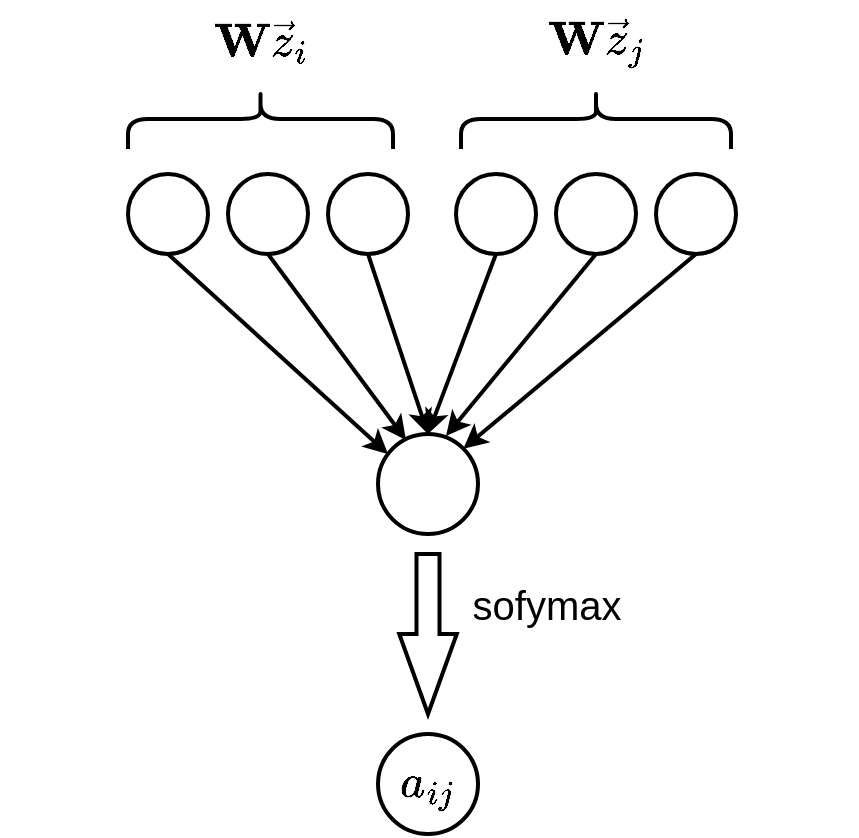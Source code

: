 <mxfile version="22.1.20" type="github">
  <diagram name="第 1 页" id="dtwlA8CM1EAMrB4R6o4k">
    <mxGraphModel dx="1434" dy="772" grid="1" gridSize="10" guides="1" tooltips="1" connect="1" arrows="1" fold="1" page="1" pageScale="1" pageWidth="827" pageHeight="1169" math="1" shadow="0">
      <root>
        <mxCell id="0" />
        <mxCell id="1" parent="0" />
        <mxCell id="FHqDacJqW2dHZCzbGffp-4" style="edgeStyle=orthogonalEdgeStyle;rounded=0;orthogonalLoop=1;jettySize=auto;html=1;exitX=0.5;exitY=1;exitDx=0;exitDy=0;strokeColor=none;strokeWidth=2;" parent="1" source="FHqDacJqW2dHZCzbGffp-13" edge="1">
          <mxGeometry relative="1" as="geometry">
            <mxPoint x="400" y="440" as="targetPoint" />
            <Array as="points">
              <mxPoint x="230" y="350" />
              <mxPoint x="401" y="350" />
            </Array>
          </mxGeometry>
        </mxCell>
        <mxCell id="8rZRUr9rOCkmoA-Tfgv--1" value="" style="ellipse;whiteSpace=wrap;html=1;aspect=fixed;strokeWidth=2;" parent="1" vertex="1">
          <mxGeometry x="250" y="230" width="40" height="40" as="geometry" />
        </mxCell>
        <mxCell id="8rZRUr9rOCkmoA-Tfgv--2" value="" style="ellipse;whiteSpace=wrap;html=1;aspect=fixed;strokeWidth=2;" parent="1" vertex="1">
          <mxGeometry x="300" y="230" width="40" height="40" as="geometry" />
        </mxCell>
        <mxCell id="8rZRUr9rOCkmoA-Tfgv--3" value="" style="ellipse;whiteSpace=wrap;html=1;aspect=fixed;strokeWidth=2;" parent="1" vertex="1">
          <mxGeometry x="350" y="230" width="40" height="40" as="geometry" />
        </mxCell>
        <mxCell id="8rZRUr9rOCkmoA-Tfgv--6" value="" style="ellipse;whiteSpace=wrap;html=1;aspect=fixed;strokeWidth=2;" parent="1" vertex="1">
          <mxGeometry x="414" y="230" width="40" height="40" as="geometry" />
        </mxCell>
        <mxCell id="8rZRUr9rOCkmoA-Tfgv--7" value="" style="ellipse;whiteSpace=wrap;html=1;aspect=fixed;strokeWidth=2;" parent="1" vertex="1">
          <mxGeometry x="464" y="230" width="40" height="40" as="geometry" />
        </mxCell>
        <mxCell id="8rZRUr9rOCkmoA-Tfgv--8" value="" style="ellipse;whiteSpace=wrap;html=1;aspect=fixed;strokeWidth=2;" parent="1" vertex="1">
          <mxGeometry x="514" y="230" width="40" height="40" as="geometry" />
        </mxCell>
        <mxCell id="8rZRUr9rOCkmoA-Tfgv--12" value="" style="shape=curlyBracket;whiteSpace=wrap;html=1;rounded=1;labelPosition=left;verticalLabelPosition=middle;align=right;verticalAlign=middle;size=0.5;rotation=90;strokeWidth=2;fontSize=12;" parent="1" vertex="1">
          <mxGeometry x="301.25" y="136.25" width="30" height="132.5" as="geometry" />
        </mxCell>
        <mxCell id="8rZRUr9rOCkmoA-Tfgv--14" value="" style="shape=curlyBracket;whiteSpace=wrap;html=1;rounded=1;labelPosition=left;verticalLabelPosition=middle;align=right;verticalAlign=middle;size=0.5;rotation=90;strokeWidth=2;" parent="1" vertex="1">
          <mxGeometry x="469" y="135" width="30" height="135" as="geometry" />
        </mxCell>
        <mxCell id="8rZRUr9rOCkmoA-Tfgv--16" value="$$\mathbf{W}\vec{z}_{i}$$" style="text;html=1;align=center;verticalAlign=middle;resizable=0;points=[];autosize=1;strokeColor=none;fillColor=none;fontSize=20;" parent="1" vertex="1">
          <mxGeometry x="186.25" y="143" width="260" height="40" as="geometry" />
        </mxCell>
        <mxCell id="FHqDacJqW2dHZCzbGffp-1" value="$$\mathbf{W}\vec{z}_{j}$$" style="text;html=1;align=center;verticalAlign=middle;resizable=0;points=[];autosize=1;strokeColor=none;fillColor=none;fontSize=20;" parent="1" vertex="1">
          <mxGeometry x="354" y="143" width="260" height="40" as="geometry" />
        </mxCell>
        <mxCell id="FHqDacJqW2dHZCzbGffp-7" value="" style="endArrow=classic;html=1;rounded=0;entryX=0.1;entryY=0.2;entryDx=0;entryDy=0;entryPerimeter=0;strokeWidth=2;exitX=0.5;exitY=1;exitDx=0;exitDy=0;" parent="1" target="FHqDacJqW2dHZCzbGffp-13" edge="1" source="8rZRUr9rOCkmoA-Tfgv--1">
          <mxGeometry width="50" height="50" relative="1" as="geometry">
            <mxPoint x="230" y="270" as="sourcePoint" />
            <mxPoint x="400" y="440" as="targetPoint" />
          </mxGeometry>
        </mxCell>
        <mxCell id="FHqDacJqW2dHZCzbGffp-8" value="" style="endArrow=classic;html=1;rounded=0;exitX=0.5;exitY=1;exitDx=0;exitDy=0;entryX=0.28;entryY=0.06;entryDx=0;entryDy=0;entryPerimeter=0;strokeWidth=2;" parent="1" source="8rZRUr9rOCkmoA-Tfgv--2" target="FHqDacJqW2dHZCzbGffp-13" edge="1">
          <mxGeometry width="50" height="50" relative="1" as="geometry">
            <mxPoint x="240" y="280" as="sourcePoint" />
            <mxPoint x="380" y="440" as="targetPoint" />
          </mxGeometry>
        </mxCell>
        <mxCell id="FHqDacJqW2dHZCzbGffp-9" value="" style="endArrow=classic;html=1;rounded=0;exitX=0.5;exitY=1;exitDx=0;exitDy=0;entryX=0.5;entryY=0;entryDx=0;entryDy=0;strokeWidth=2;" parent="1" source="8rZRUr9rOCkmoA-Tfgv--3" target="FHqDacJqW2dHZCzbGffp-13" edge="1">
          <mxGeometry width="50" height="50" relative="1" as="geometry">
            <mxPoint x="290" y="280" as="sourcePoint" />
            <mxPoint x="400" y="440" as="targetPoint" />
          </mxGeometry>
        </mxCell>
        <mxCell id="FHqDacJqW2dHZCzbGffp-10" value="" style="endArrow=classic;html=1;rounded=0;exitX=0.5;exitY=1;exitDx=0;exitDy=0;entryX=1;entryY=0;entryDx=0;entryDy=0;strokeWidth=2;" parent="1" source="8rZRUr9rOCkmoA-Tfgv--8" target="FHqDacJqW2dHZCzbGffp-13" edge="1">
          <mxGeometry width="50" height="50" relative="1" as="geometry">
            <mxPoint x="560" y="280" as="sourcePoint" />
            <mxPoint x="400" y="440" as="targetPoint" />
          </mxGeometry>
        </mxCell>
        <mxCell id="FHqDacJqW2dHZCzbGffp-11" value="" style="endArrow=classic;html=1;rounded=0;exitX=0.5;exitY=1;exitDx=0;exitDy=0;entryX=0.68;entryY=0.02;entryDx=0;entryDy=0;entryPerimeter=0;strokeWidth=2;" parent="1" source="8rZRUr9rOCkmoA-Tfgv--7" target="FHqDacJqW2dHZCzbGffp-13" edge="1">
          <mxGeometry width="50" height="50" relative="1" as="geometry">
            <mxPoint x="570" y="280" as="sourcePoint" />
            <mxPoint x="400" y="440" as="targetPoint" />
          </mxGeometry>
        </mxCell>
        <mxCell id="FHqDacJqW2dHZCzbGffp-12" value="" style="endArrow=classic;html=1;rounded=0;exitX=0.5;exitY=1;exitDx=0;exitDy=0;entryX=0.5;entryY=0;entryDx=0;entryDy=0;strokeWidth=2;" parent="1" source="8rZRUr9rOCkmoA-Tfgv--6" target="FHqDacJqW2dHZCzbGffp-13" edge="1">
          <mxGeometry width="50" height="50" relative="1" as="geometry">
            <mxPoint x="580" y="290" as="sourcePoint" />
            <mxPoint x="400" y="440" as="targetPoint" />
          </mxGeometry>
        </mxCell>
        <mxCell id="FHqDacJqW2dHZCzbGffp-14" value="" style="edgeStyle=orthogonalEdgeStyle;rounded=0;orthogonalLoop=1;jettySize=auto;html=1;exitX=0.5;exitY=1;exitDx=0;exitDy=0;strokeColor=none;strokeWidth=2;" parent="1" source="8rZRUr9rOCkmoA-Tfgv--1" target="FHqDacJqW2dHZCzbGffp-13" edge="1">
          <mxGeometry relative="1" as="geometry">
            <mxPoint x="400" y="440" as="targetPoint" />
            <mxPoint x="230" y="270" as="sourcePoint" />
            <Array as="points" />
          </mxGeometry>
        </mxCell>
        <mxCell id="FHqDacJqW2dHZCzbGffp-13" value="" style="ellipse;whiteSpace=wrap;html=1;aspect=fixed;strokeWidth=2;" parent="1" vertex="1">
          <mxGeometry x="375" y="360" width="50" height="50" as="geometry" />
        </mxCell>
        <mxCell id="FHqDacJqW2dHZCzbGffp-16" value="" style="html=1;shadow=0;dashed=0;align=center;verticalAlign=middle;shape=mxgraph.arrows2.arrow;dy=0.6;dx=40;direction=south;notch=0;strokeWidth=2;" parent="1" vertex="1">
          <mxGeometry x="385.63" y="420" width="28.75" height="80" as="geometry" />
        </mxCell>
        <mxCell id="FHqDacJqW2dHZCzbGffp-17" value="&lt;font style=&quot;font-size: 20px;&quot;&gt;sofymax&lt;/font&gt;" style="text;html=1;align=center;verticalAlign=middle;resizable=0;points=[];autosize=1;strokeColor=none;fillColor=none;rotation=0;strokeWidth=2;fontSize=20;" parent="1" vertex="1">
          <mxGeometry x="409" y="425" width="100" height="40" as="geometry" />
        </mxCell>
        <mxCell id="FHqDacJqW2dHZCzbGffp-18" value="$$a_{ij}$$" style="ellipse;whiteSpace=wrap;html=1;aspect=fixed;fontSize=20;strokeWidth=2;" parent="1" vertex="1">
          <mxGeometry x="375.01" y="510" width="50" height="50" as="geometry" />
        </mxCell>
      </root>
    </mxGraphModel>
  </diagram>
</mxfile>
